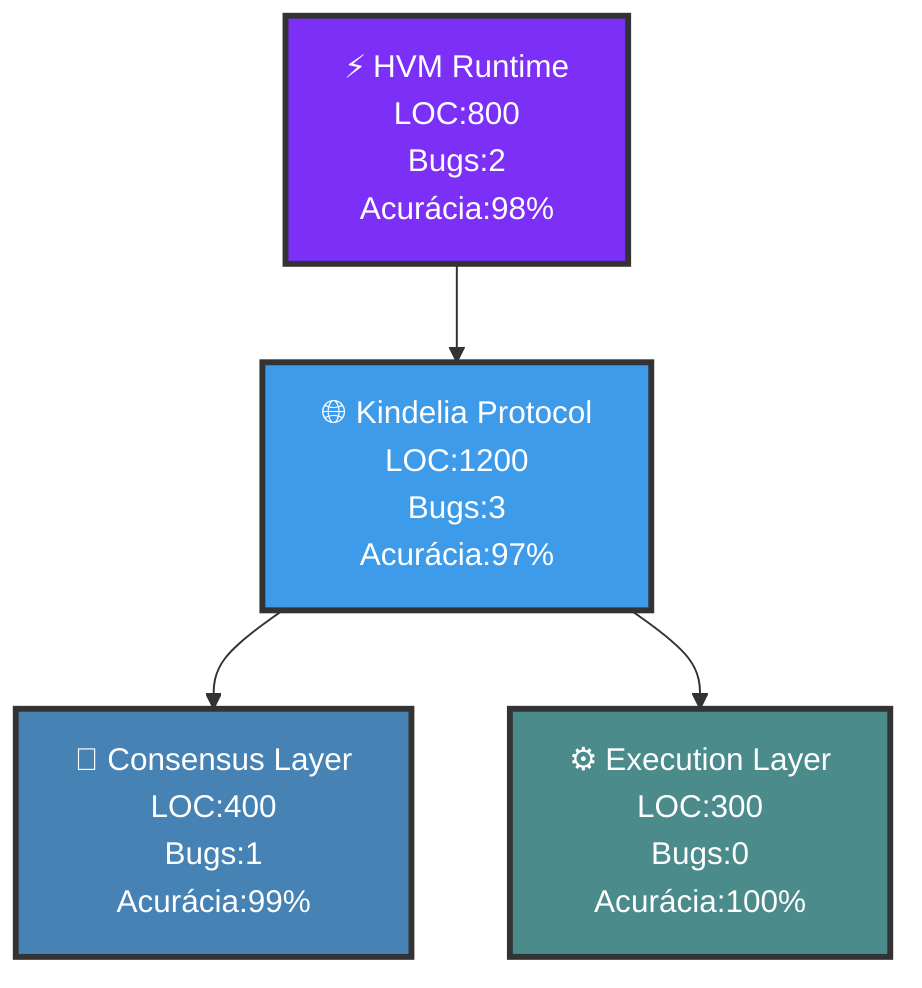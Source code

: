 %% Kindelia Core Status Sprint 3
graph TB
    HVM["⚡ HVM Runtime<br/>LOC:800<br/>Bugs:2<br/>Acurácia:98%"]
    KIND["🌐 Kindelia Protocol<br/>LOC:1200<br/>Bugs:3<br/>Acurácia:97%"]
    CONS["🔐 Consensus Layer<br/>LOC:400<br/>Bugs:1<br/>Acurácia:99%"]
    EXEC["⚙️ Execution Layer<br/>LOC:300<br/>Bugs:0<br/>Acurácia:100%"]

    HVM --> KIND
    KIND --> CONS
    KIND --> EXEC

    style HVM fill:#7b2ff7,stroke:#333,color:#fff,stroke-width:3px
    style KIND fill:#3d9be9,stroke:#333,color:#fff,stroke-width:3px
    style CONS fill:#4682b4,stroke:#333,color:#fff,stroke-width:3px
    style EXEC fill:#4b8b8b,stroke:#333,color:#fff,stroke-width:3px
